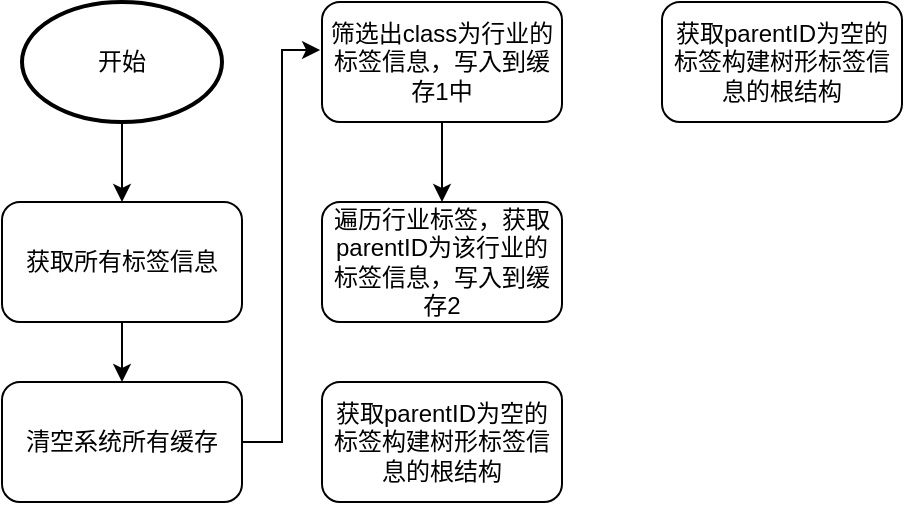 <mxfile version="17.1.2" type="github">
  <diagram id="s_FnStZ6lYs9shnKex69" name="第 1 页">
    <mxGraphModel dx="749" dy="566" grid="1" gridSize="10" guides="1" tooltips="1" connect="1" arrows="1" fold="1" page="1" pageScale="1" pageWidth="850" pageHeight="1100" math="0" shadow="0">
      <root>
        <mxCell id="0" />
        <mxCell id="1" parent="0" />
        <mxCell id="KmVPU4ovcuLw7qfWmrZJ-9" style="edgeStyle=orthogonalEdgeStyle;rounded=0;orthogonalLoop=1;jettySize=auto;html=1;exitX=0.5;exitY=1;exitDx=0;exitDy=0;exitPerimeter=0;entryX=0.5;entryY=0;entryDx=0;entryDy=0;" edge="1" parent="1" source="KmVPU4ovcuLw7qfWmrZJ-1" target="KmVPU4ovcuLw7qfWmrZJ-3">
          <mxGeometry relative="1" as="geometry" />
        </mxCell>
        <mxCell id="KmVPU4ovcuLw7qfWmrZJ-1" value="开始" style="strokeWidth=2;html=1;shape=mxgraph.flowchart.start_1;whiteSpace=wrap;" vertex="1" parent="1">
          <mxGeometry x="240" y="70" width="100" height="60" as="geometry" />
        </mxCell>
        <mxCell id="KmVPU4ovcuLw7qfWmrZJ-10" style="edgeStyle=orthogonalEdgeStyle;rounded=0;orthogonalLoop=1;jettySize=auto;html=1;exitX=0.5;exitY=1;exitDx=0;exitDy=0;" edge="1" parent="1" source="KmVPU4ovcuLw7qfWmrZJ-3" target="KmVPU4ovcuLw7qfWmrZJ-8">
          <mxGeometry relative="1" as="geometry" />
        </mxCell>
        <mxCell id="KmVPU4ovcuLw7qfWmrZJ-3" value="获取所有标签信息" style="rounded=1;whiteSpace=wrap;html=1;" vertex="1" parent="1">
          <mxGeometry x="230" y="170" width="120" height="60" as="geometry" />
        </mxCell>
        <mxCell id="KmVPU4ovcuLw7qfWmrZJ-12" style="edgeStyle=orthogonalEdgeStyle;rounded=0;orthogonalLoop=1;jettySize=auto;html=1;exitX=0.5;exitY=1;exitDx=0;exitDy=0;entryX=0.5;entryY=0;entryDx=0;entryDy=0;" edge="1" parent="1" source="KmVPU4ovcuLw7qfWmrZJ-5" target="KmVPU4ovcuLw7qfWmrZJ-7">
          <mxGeometry relative="1" as="geometry" />
        </mxCell>
        <mxCell id="KmVPU4ovcuLw7qfWmrZJ-5" value="筛选出class为行业的标签信息，写入到缓存1中" style="rounded=1;whiteSpace=wrap;html=1;" vertex="1" parent="1">
          <mxGeometry x="390" y="70" width="120" height="60" as="geometry" />
        </mxCell>
        <mxCell id="KmVPU4ovcuLw7qfWmrZJ-7" value="遍历行业标签，获取parentID为该行业的标签信息，写入到缓存2" style="rounded=1;whiteSpace=wrap;html=1;" vertex="1" parent="1">
          <mxGeometry x="390" y="170" width="120" height="60" as="geometry" />
        </mxCell>
        <mxCell id="KmVPU4ovcuLw7qfWmrZJ-11" style="edgeStyle=orthogonalEdgeStyle;rounded=0;orthogonalLoop=1;jettySize=auto;html=1;exitX=1;exitY=0.5;exitDx=0;exitDy=0;entryX=-0.008;entryY=0.4;entryDx=0;entryDy=0;entryPerimeter=0;" edge="1" parent="1" source="KmVPU4ovcuLw7qfWmrZJ-8" target="KmVPU4ovcuLw7qfWmrZJ-5">
          <mxGeometry relative="1" as="geometry" />
        </mxCell>
        <mxCell id="KmVPU4ovcuLw7qfWmrZJ-8" value="清空系统所有缓存" style="rounded=1;whiteSpace=wrap;html=1;" vertex="1" parent="1">
          <mxGeometry x="230" y="260" width="120" height="60" as="geometry" />
        </mxCell>
        <mxCell id="KmVPU4ovcuLw7qfWmrZJ-13" value="获取parentID为空的标签构建树形标签信息的根结构" style="rounded=1;whiteSpace=wrap;html=1;" vertex="1" parent="1">
          <mxGeometry x="390" y="260" width="120" height="60" as="geometry" />
        </mxCell>
        <mxCell id="KmVPU4ovcuLw7qfWmrZJ-14" value="获取parentID为空的标签构建树形标签信息的根结构" style="rounded=1;whiteSpace=wrap;html=1;" vertex="1" parent="1">
          <mxGeometry x="560" y="70" width="120" height="60" as="geometry" />
        </mxCell>
      </root>
    </mxGraphModel>
  </diagram>
</mxfile>
